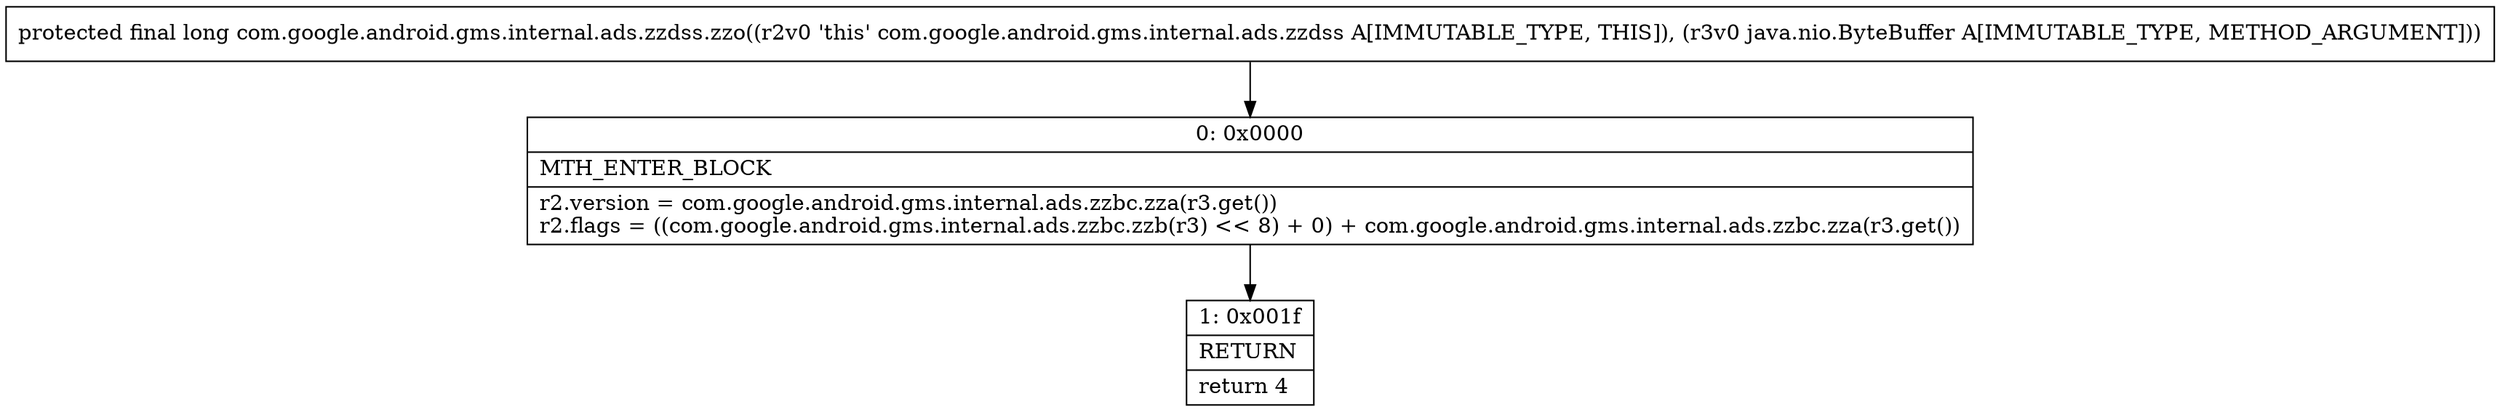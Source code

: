 digraph "CFG forcom.google.android.gms.internal.ads.zzdss.zzo(Ljava\/nio\/ByteBuffer;)J" {
Node_0 [shape=record,label="{0\:\ 0x0000|MTH_ENTER_BLOCK\l|r2.version = com.google.android.gms.internal.ads.zzbc.zza(r3.get())\lr2.flags = ((com.google.android.gms.internal.ads.zzbc.zzb(r3) \<\< 8) + 0) + com.google.android.gms.internal.ads.zzbc.zza(r3.get())\l}"];
Node_1 [shape=record,label="{1\:\ 0x001f|RETURN\l|return 4\l}"];
MethodNode[shape=record,label="{protected final long com.google.android.gms.internal.ads.zzdss.zzo((r2v0 'this' com.google.android.gms.internal.ads.zzdss A[IMMUTABLE_TYPE, THIS]), (r3v0 java.nio.ByteBuffer A[IMMUTABLE_TYPE, METHOD_ARGUMENT])) }"];
MethodNode -> Node_0;
Node_0 -> Node_1;
}

